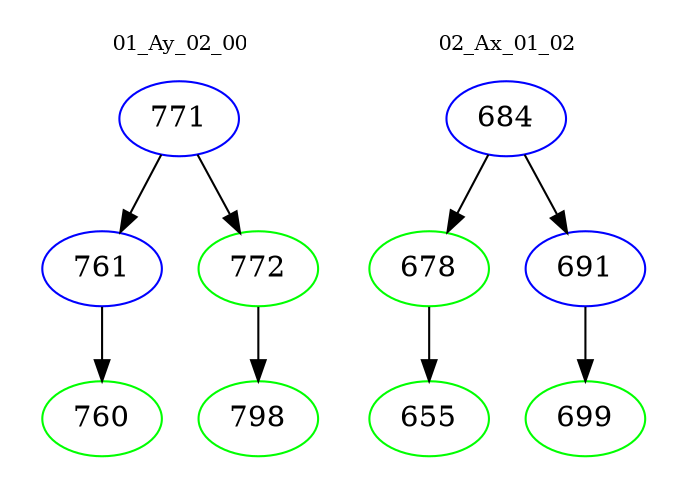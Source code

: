 digraph{
subgraph cluster_0 {
color = white
label = "01_Ay_02_00";
fontsize=10;
T0_771 [label="771", color="blue"]
T0_771 -> T0_761 [color="black"]
T0_761 [label="761", color="blue"]
T0_761 -> T0_760 [color="black"]
T0_760 [label="760", color="green"]
T0_771 -> T0_772 [color="black"]
T0_772 [label="772", color="green"]
T0_772 -> T0_798 [color="black"]
T0_798 [label="798", color="green"]
}
subgraph cluster_1 {
color = white
label = "02_Ax_01_02";
fontsize=10;
T1_684 [label="684", color="blue"]
T1_684 -> T1_678 [color="black"]
T1_678 [label="678", color="green"]
T1_678 -> T1_655 [color="black"]
T1_655 [label="655", color="green"]
T1_684 -> T1_691 [color="black"]
T1_691 [label="691", color="blue"]
T1_691 -> T1_699 [color="black"]
T1_699 [label="699", color="green"]
}
}
